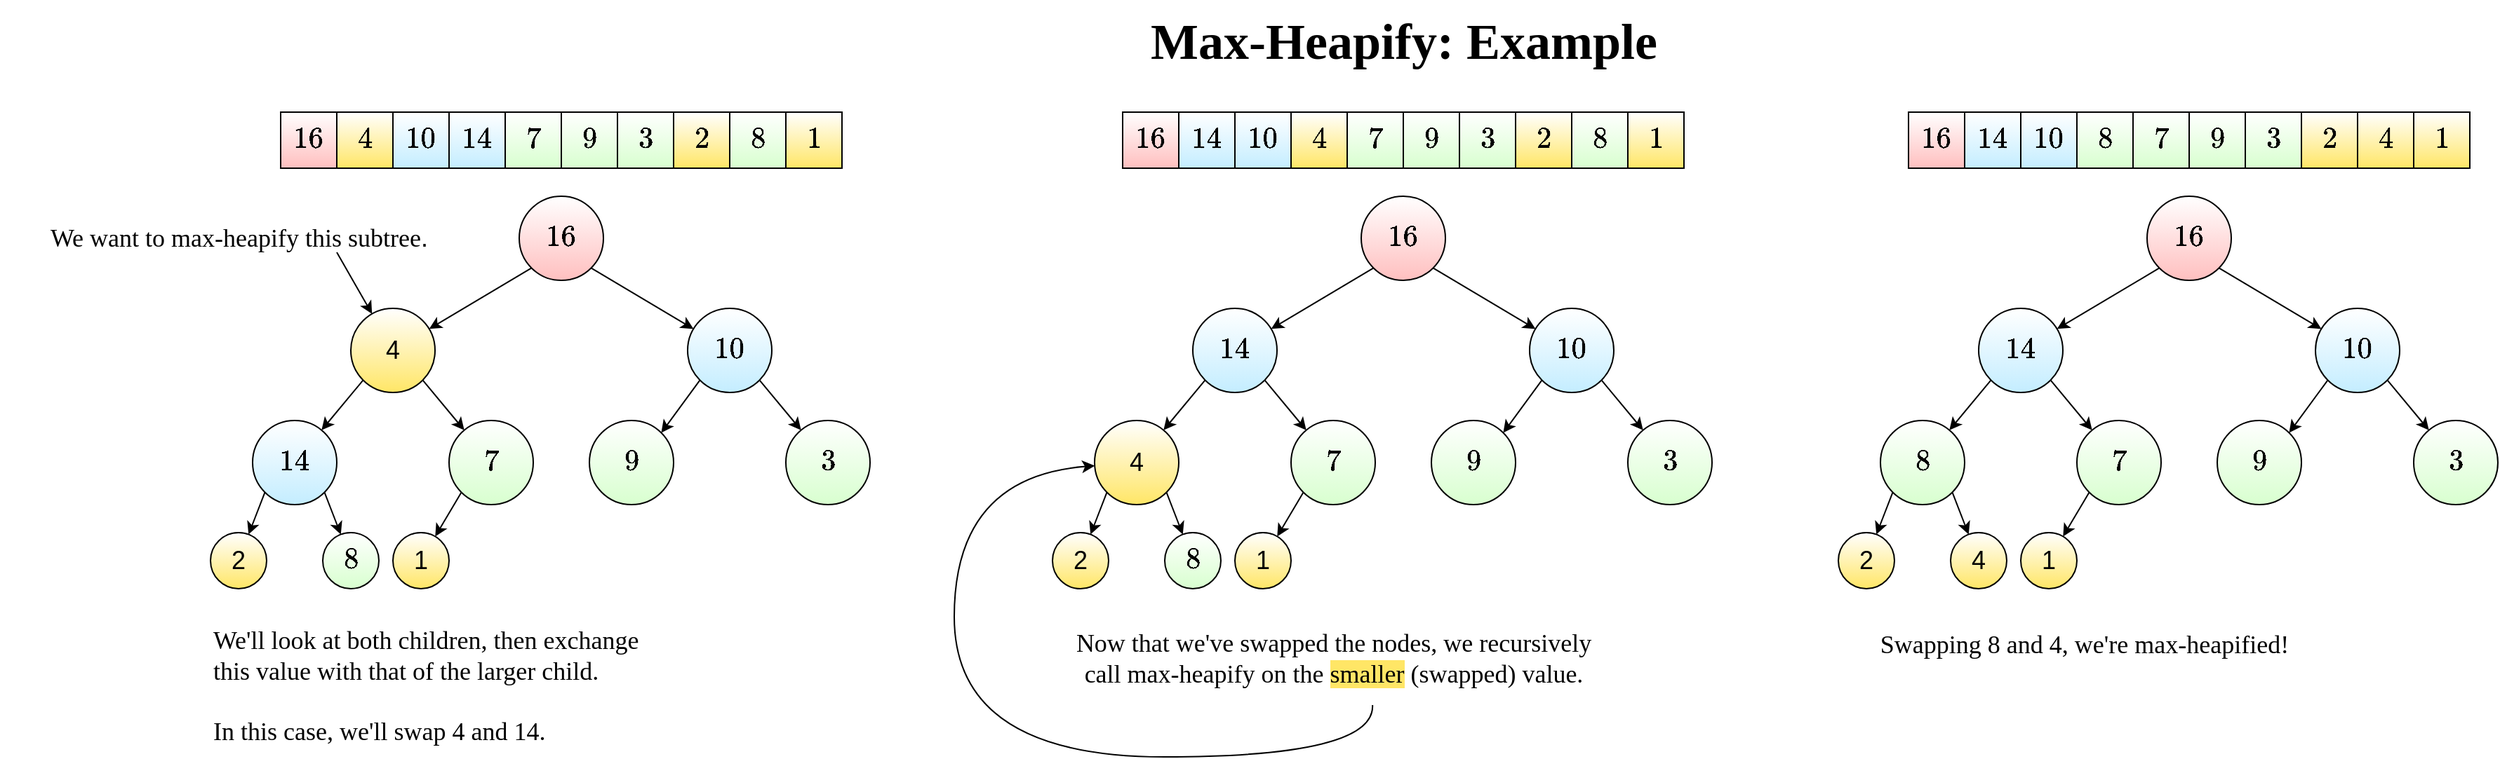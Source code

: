 <mxfile version="20.0.3" type="device"><diagram id="UL42fErLHryAWjHMtS3G" name="Page-1"><mxGraphModel dx="2695" dy="1900" grid="1" gridSize="10" guides="1" tooltips="1" connect="1" arrows="1" fold="1" page="1" pageScale="1" pageWidth="850" pageHeight="1100" math="1" shadow="0"><root><mxCell id="0"/><mxCell id="1" parent="0"/><mxCell id="Ppvxh5egcCvg94HRfDOs-1" value="&lt;div&gt;&lt;font style=&quot;font-size: 18px;&quot;&gt;$$16$$&lt;/font&gt;&lt;/div&gt;" style="rounded=0;whiteSpace=wrap;html=1;gradientColor=#FFBFBF;" vertex="1" parent="1"><mxGeometry x="120" y="140" width="40" height="40" as="geometry"/></mxCell><mxCell id="Ppvxh5egcCvg94HRfDOs-2" value="&lt;font style=&quot;font-size: 18px;&quot;&gt;$$14$$&lt;/font&gt;" style="rounded=0;whiteSpace=wrap;html=1;gradientColor=#C4EDFF;" vertex="1" parent="1"><mxGeometry x="240" y="140" width="40" height="40" as="geometry"/></mxCell><mxCell id="Ppvxh5egcCvg94HRfDOs-3" value="&lt;font style=&quot;font-size: 18px;&quot;&gt;$$10$$&lt;/font&gt;" style="rounded=0;whiteSpace=wrap;html=1;gradientColor=#C4EDFF;" vertex="1" parent="1"><mxGeometry x="200" y="140" width="40" height="40" as="geometry"/></mxCell><mxCell id="Ppvxh5egcCvg94HRfDOs-9" value="&lt;div&gt;&lt;font style=&quot;font-size: 18px;&quot;&gt;$$8$$&lt;/font&gt;&lt;/div&gt;" style="rounded=0;whiteSpace=wrap;html=1;gradientColor=#D8FFCF;" vertex="1" parent="1"><mxGeometry x="440" y="140" width="40" height="40" as="geometry"/></mxCell><mxCell id="Ppvxh5egcCvg94HRfDOs-10" value="&lt;font style=&quot;font-size: 18px;&quot;&gt;$$7$$&lt;/font&gt;" style="rounded=0;whiteSpace=wrap;html=1;gradientColor=#D8FFCF;" vertex="1" parent="1"><mxGeometry x="280" y="140" width="40" height="40" as="geometry"/></mxCell><mxCell id="Ppvxh5egcCvg94HRfDOs-11" value="&lt;font style=&quot;font-size: 18px;&quot;&gt;$$9$$&lt;/font&gt;" style="rounded=0;whiteSpace=wrap;html=1;gradientColor=#D8FFCF;" vertex="1" parent="1"><mxGeometry x="320" y="140" width="40" height="40" as="geometry"/></mxCell><mxCell id="Ppvxh5egcCvg94HRfDOs-12" value="&lt;div&gt;&lt;font style=&quot;font-size: 18px;&quot;&gt;$$3$$&lt;/font&gt;&lt;/div&gt;" style="rounded=0;whiteSpace=wrap;html=1;gradientColor=#D8FFCF;" vertex="1" parent="1"><mxGeometry x="360" y="140" width="40" height="40" as="geometry"/></mxCell><mxCell id="Ppvxh5egcCvg94HRfDOs-13" value="&lt;font style=&quot;font-size: 18px;&quot;&gt;$$2$$&lt;/font&gt;" style="rounded=0;whiteSpace=wrap;html=1;gradientColor=#FFE666;" vertex="1" parent="1"><mxGeometry x="400" y="140" width="40" height="40" as="geometry"/></mxCell><mxCell id="Ppvxh5egcCvg94HRfDOs-14" value="&lt;font style=&quot;font-size: 18px;&quot;&gt;$$4$$&lt;/font&gt;" style="rounded=0;whiteSpace=wrap;html=1;gradientColor=#FFE666;" vertex="1" parent="1"><mxGeometry x="160" y="140" width="40" height="40" as="geometry"/></mxCell><mxCell id="Ppvxh5egcCvg94HRfDOs-15" value="&lt;div&gt;&lt;font style=&quot;font-size: 18px;&quot;&gt;$$1$$&lt;/font&gt;&lt;/div&gt;" style="rounded=0;whiteSpace=wrap;html=1;gradientColor=#FFE666;" vertex="1" parent="1"><mxGeometry x="480" y="140" width="40" height="40" as="geometry"/></mxCell><mxCell id="Ppvxh5egcCvg94HRfDOs-24" style="edgeStyle=none;rounded=0;orthogonalLoop=1;jettySize=auto;html=1;exitX=1;exitY=1;exitDx=0;exitDy=0;fontSize=18;" edge="1" parent="1" source="Ppvxh5egcCvg94HRfDOs-17" target="Ppvxh5egcCvg94HRfDOs-19"><mxGeometry relative="1" as="geometry"/></mxCell><mxCell id="Ppvxh5egcCvg94HRfDOs-50" style="edgeStyle=none;rounded=0;orthogonalLoop=1;jettySize=auto;html=1;exitX=0;exitY=1;exitDx=0;exitDy=0;fontSize=18;" edge="1" parent="1" source="Ppvxh5egcCvg94HRfDOs-17" target="Ppvxh5egcCvg94HRfDOs-33"><mxGeometry relative="1" as="geometry"/></mxCell><mxCell id="Ppvxh5egcCvg94HRfDOs-17" value="$$16$$" style="ellipse;whiteSpace=wrap;html=1;fontSize=18;gradientColor=#FFBFBF;" vertex="1" parent="1"><mxGeometry x="290" y="200" width="60" height="60" as="geometry"/></mxCell><mxCell id="Ppvxh5egcCvg94HRfDOs-47" style="edgeStyle=none;rounded=0;orthogonalLoop=1;jettySize=auto;html=1;exitX=0;exitY=1;exitDx=0;exitDy=0;fontSize=18;" edge="1" parent="1" source="Ppvxh5egcCvg94HRfDOs-18" target="Ppvxh5egcCvg94HRfDOs-39"><mxGeometry relative="1" as="geometry"/></mxCell><mxCell id="Ppvxh5egcCvg94HRfDOs-48" style="edgeStyle=none;rounded=0;orthogonalLoop=1;jettySize=auto;html=1;exitX=1;exitY=1;exitDx=0;exitDy=0;fontSize=18;" edge="1" parent="1" source="Ppvxh5egcCvg94HRfDOs-18" target="Ppvxh5egcCvg94HRfDOs-22"><mxGeometry relative="1" as="geometry"/></mxCell><mxCell id="Ppvxh5egcCvg94HRfDOs-18" value="$$14$$" style="ellipse;whiteSpace=wrap;html=1;fontSize=18;gradientColor=#C4EDFF;" vertex="1" parent="1"><mxGeometry x="100" y="360" width="60" height="60" as="geometry"/></mxCell><mxCell id="Ppvxh5egcCvg94HRfDOs-29" style="edgeStyle=none;rounded=0;orthogonalLoop=1;jettySize=auto;html=1;exitX=0;exitY=1;exitDx=0;exitDy=0;entryX=1;entryY=0;entryDx=0;entryDy=0;fontSize=18;" edge="1" parent="1" source="Ppvxh5egcCvg94HRfDOs-19" target="Ppvxh5egcCvg94HRfDOs-27"><mxGeometry relative="1" as="geometry"/></mxCell><mxCell id="Ppvxh5egcCvg94HRfDOs-30" style="edgeStyle=none;rounded=0;orthogonalLoop=1;jettySize=auto;html=1;exitX=1;exitY=1;exitDx=0;exitDy=0;fontSize=18;" edge="1" parent="1" source="Ppvxh5egcCvg94HRfDOs-19" target="Ppvxh5egcCvg94HRfDOs-28"><mxGeometry relative="1" as="geometry"/></mxCell><mxCell id="Ppvxh5egcCvg94HRfDOs-19" value="$$10$$" style="ellipse;whiteSpace=wrap;html=1;fontSize=18;gradientColor=#C4EDFF;" vertex="1" parent="1"><mxGeometry x="410" y="280" width="60" height="60" as="geometry"/></mxCell><mxCell id="Ppvxh5egcCvg94HRfDOs-22" value="$$8$$" style="ellipse;whiteSpace=wrap;html=1;fontSize=18;gradientColor=#D8FFCF;" vertex="1" parent="1"><mxGeometry x="150" y="440" width="40" height="40" as="geometry"/></mxCell><mxCell id="Ppvxh5egcCvg94HRfDOs-44" style="edgeStyle=none;rounded=0;orthogonalLoop=1;jettySize=auto;html=1;exitX=0;exitY=1;exitDx=0;exitDy=0;fontSize=18;" edge="1" parent="1" source="Ppvxh5egcCvg94HRfDOs-23" target="Ppvxh5egcCvg94HRfDOs-41"><mxGeometry relative="1" as="geometry"/></mxCell><mxCell id="Ppvxh5egcCvg94HRfDOs-23" value="$$7$$" style="ellipse;whiteSpace=wrap;html=1;fontSize=18;gradientColor=#D8FFCF;" vertex="1" parent="1"><mxGeometry x="240" y="360" width="60" height="60" as="geometry"/></mxCell><mxCell id="Ppvxh5egcCvg94HRfDOs-27" value="$$9$$" style="ellipse;whiteSpace=wrap;html=1;fontSize=18;gradientColor=#D8FFCF;" vertex="1" parent="1"><mxGeometry x="340" y="360" width="60" height="60" as="geometry"/></mxCell><mxCell id="Ppvxh5egcCvg94HRfDOs-28" value="$$3$$" style="ellipse;whiteSpace=wrap;html=1;fontSize=18;gradientColor=#D8FFCF;" vertex="1" parent="1"><mxGeometry x="480" y="360" width="60" height="60" as="geometry"/></mxCell><mxCell id="Ppvxh5egcCvg94HRfDOs-45" style="edgeStyle=none;rounded=0;orthogonalLoop=1;jettySize=auto;html=1;exitX=0;exitY=1;exitDx=0;exitDy=0;fontSize=18;" edge="1" parent="1" source="Ppvxh5egcCvg94HRfDOs-33" target="Ppvxh5egcCvg94HRfDOs-18"><mxGeometry relative="1" as="geometry"/></mxCell><mxCell id="Ppvxh5egcCvg94HRfDOs-46" style="edgeStyle=none;rounded=0;orthogonalLoop=1;jettySize=auto;html=1;exitX=1;exitY=1;exitDx=0;exitDy=0;fontSize=18;" edge="1" parent="1" source="Ppvxh5egcCvg94HRfDOs-33" target="Ppvxh5egcCvg94HRfDOs-23"><mxGeometry relative="1" as="geometry"/></mxCell><mxCell id="Ppvxh5egcCvg94HRfDOs-33" value="4" style="ellipse;whiteSpace=wrap;html=1;fontSize=18;gradientColor=#FFE666;" vertex="1" parent="1"><mxGeometry x="170" y="280" width="60" height="60" as="geometry"/></mxCell><mxCell id="Ppvxh5egcCvg94HRfDOs-39" value="2" style="ellipse;whiteSpace=wrap;html=1;fontSize=18;gradientColor=#FFE666;" vertex="1" parent="1"><mxGeometry x="70" y="440" width="40" height="40" as="geometry"/></mxCell><mxCell id="Ppvxh5egcCvg94HRfDOs-41" value="1" style="ellipse;whiteSpace=wrap;html=1;fontSize=18;gradientColor=#FFE666;" vertex="1" parent="1"><mxGeometry x="200" y="440" width="40" height="40" as="geometry"/></mxCell><mxCell id="Ppvxh5egcCvg94HRfDOs-51" value="&lt;div&gt;&lt;font style=&quot;font-size: 18px;&quot;&gt;$$16$$&lt;/font&gt;&lt;/div&gt;" style="rounded=0;whiteSpace=wrap;html=1;gradientColor=#FFBFBF;" vertex="1" parent="1"><mxGeometry x="720" y="140" width="40" height="40" as="geometry"/></mxCell><mxCell id="Ppvxh5egcCvg94HRfDOs-52" value="&lt;font style=&quot;font-size: 18px;&quot;&gt;$$14$$&lt;/font&gt;" style="rounded=0;whiteSpace=wrap;html=1;gradientColor=#C4EDFF;" vertex="1" parent="1"><mxGeometry x="760" y="140" width="40" height="40" as="geometry"/></mxCell><mxCell id="Ppvxh5egcCvg94HRfDOs-53" value="&lt;font style=&quot;font-size: 18px;&quot;&gt;$$10$$&lt;/font&gt;" style="rounded=0;whiteSpace=wrap;html=1;gradientColor=#C4EDFF;" vertex="1" parent="1"><mxGeometry x="800" y="140" width="40" height="40" as="geometry"/></mxCell><mxCell id="Ppvxh5egcCvg94HRfDOs-54" value="&lt;div&gt;&lt;font style=&quot;font-size: 18px;&quot;&gt;$$8$$&lt;/font&gt;&lt;/div&gt;" style="rounded=0;whiteSpace=wrap;html=1;gradientColor=#D8FFCF;" vertex="1" parent="1"><mxGeometry x="1040" y="140" width="40" height="40" as="geometry"/></mxCell><mxCell id="Ppvxh5egcCvg94HRfDOs-55" value="&lt;font style=&quot;font-size: 18px;&quot;&gt;$$7$$&lt;/font&gt;" style="rounded=0;whiteSpace=wrap;html=1;gradientColor=#D8FFCF;" vertex="1" parent="1"><mxGeometry x="880" y="140" width="40" height="40" as="geometry"/></mxCell><mxCell id="Ppvxh5egcCvg94HRfDOs-56" value="&lt;font style=&quot;font-size: 18px;&quot;&gt;$$9$$&lt;/font&gt;" style="rounded=0;whiteSpace=wrap;html=1;gradientColor=#D8FFCF;" vertex="1" parent="1"><mxGeometry x="920" y="140" width="40" height="40" as="geometry"/></mxCell><mxCell id="Ppvxh5egcCvg94HRfDOs-57" value="&lt;div&gt;&lt;font style=&quot;font-size: 18px;&quot;&gt;$$3$$&lt;/font&gt;&lt;/div&gt;" style="rounded=0;whiteSpace=wrap;html=1;gradientColor=#D8FFCF;" vertex="1" parent="1"><mxGeometry x="960" y="140" width="40" height="40" as="geometry"/></mxCell><mxCell id="Ppvxh5egcCvg94HRfDOs-58" value="&lt;font style=&quot;font-size: 18px;&quot;&gt;$$2$$&lt;/font&gt;" style="rounded=0;whiteSpace=wrap;html=1;gradientColor=#FFE666;" vertex="1" parent="1"><mxGeometry x="1000" y="140" width="40" height="40" as="geometry"/></mxCell><mxCell id="Ppvxh5egcCvg94HRfDOs-59" value="&lt;font style=&quot;font-size: 18px;&quot;&gt;$$4$$&lt;/font&gt;" style="rounded=0;whiteSpace=wrap;html=1;gradientColor=#FFE666;" vertex="1" parent="1"><mxGeometry x="840" y="140" width="40" height="40" as="geometry"/></mxCell><mxCell id="Ppvxh5egcCvg94HRfDOs-60" value="&lt;div&gt;&lt;font style=&quot;font-size: 18px;&quot;&gt;$$1$$&lt;/font&gt;&lt;/div&gt;" style="rounded=0;whiteSpace=wrap;html=1;gradientColor=#FFE666;" vertex="1" parent="1"><mxGeometry x="1080" y="140" width="40" height="40" as="geometry"/></mxCell><mxCell id="Ppvxh5egcCvg94HRfDOs-61" style="edgeStyle=none;rounded=0;orthogonalLoop=1;jettySize=auto;html=1;exitX=1;exitY=1;exitDx=0;exitDy=0;fontSize=18;" edge="1" source="Ppvxh5egcCvg94HRfDOs-63" target="Ppvxh5egcCvg94HRfDOs-69" parent="1"><mxGeometry relative="1" as="geometry"/></mxCell><mxCell id="Ppvxh5egcCvg94HRfDOs-86" style="edgeStyle=none;rounded=0;orthogonalLoop=1;jettySize=auto;html=1;exitX=0;exitY=1;exitDx=0;exitDy=0;fontFamily=Iosevka;fontSource=https%3A%2F%2Ffonts.googleapis.com%2Fcss%3Ffamily%3DIosevka;fontSize=18;" edge="1" parent="1" source="Ppvxh5egcCvg94HRfDOs-63" target="Ppvxh5egcCvg94HRfDOs-66"><mxGeometry relative="1" as="geometry"/></mxCell><mxCell id="Ppvxh5egcCvg94HRfDOs-63" value="$$16$$" style="ellipse;whiteSpace=wrap;html=1;fontSize=18;gradientColor=#FFBFBF;" vertex="1" parent="1"><mxGeometry x="890" y="200" width="60" height="60" as="geometry"/></mxCell><mxCell id="Ppvxh5egcCvg94HRfDOs-87" style="edgeStyle=none;rounded=0;orthogonalLoop=1;jettySize=auto;html=1;exitX=0;exitY=1;exitDx=0;exitDy=0;fontFamily=Iosevka;fontSource=https%3A%2F%2Ffonts.googleapis.com%2Fcss%3Ffamily%3DIosevka;fontSize=18;" edge="1" parent="1" source="Ppvxh5egcCvg94HRfDOs-66" target="Ppvxh5egcCvg94HRfDOs-77"><mxGeometry relative="1" as="geometry"/></mxCell><mxCell id="Ppvxh5egcCvg94HRfDOs-88" style="edgeStyle=none;rounded=0;orthogonalLoop=1;jettySize=auto;html=1;exitX=1;exitY=1;exitDx=0;exitDy=0;fontFamily=Iosevka;fontSource=https%3A%2F%2Ffonts.googleapis.com%2Fcss%3Ffamily%3DIosevka;fontSize=18;" edge="1" parent="1" source="Ppvxh5egcCvg94HRfDOs-66" target="Ppvxh5egcCvg94HRfDOs-72"><mxGeometry relative="1" as="geometry"/></mxCell><mxCell id="Ppvxh5egcCvg94HRfDOs-66" value="$$14$$" style="ellipse;whiteSpace=wrap;html=1;fontSize=18;gradientColor=#C4EDFF;" vertex="1" parent="1"><mxGeometry x="770" y="280" width="60" height="60" as="geometry"/></mxCell><mxCell id="Ppvxh5egcCvg94HRfDOs-67" style="edgeStyle=none;rounded=0;orthogonalLoop=1;jettySize=auto;html=1;exitX=0;exitY=1;exitDx=0;exitDy=0;entryX=1;entryY=0;entryDx=0;entryDy=0;fontSize=18;" edge="1" source="Ppvxh5egcCvg94HRfDOs-69" target="Ppvxh5egcCvg94HRfDOs-73" parent="1"><mxGeometry relative="1" as="geometry"/></mxCell><mxCell id="Ppvxh5egcCvg94HRfDOs-68" style="edgeStyle=none;rounded=0;orthogonalLoop=1;jettySize=auto;html=1;exitX=1;exitY=1;exitDx=0;exitDy=0;fontSize=18;" edge="1" source="Ppvxh5egcCvg94HRfDOs-69" target="Ppvxh5egcCvg94HRfDOs-74" parent="1"><mxGeometry relative="1" as="geometry"/></mxCell><mxCell id="Ppvxh5egcCvg94HRfDOs-69" value="$$10$$" style="ellipse;whiteSpace=wrap;html=1;fontSize=18;gradientColor=#C4EDFF;" vertex="1" parent="1"><mxGeometry x="1010" y="280" width="60" height="60" as="geometry"/></mxCell><mxCell id="Ppvxh5egcCvg94HRfDOs-70" value="$$8$$" style="ellipse;whiteSpace=wrap;html=1;fontSize=18;gradientColor=#D8FFCF;" vertex="1" parent="1"><mxGeometry x="750" y="440" width="40" height="40" as="geometry"/></mxCell><mxCell id="Ppvxh5egcCvg94HRfDOs-71" style="edgeStyle=none;rounded=0;orthogonalLoop=1;jettySize=auto;html=1;exitX=0;exitY=1;exitDx=0;exitDy=0;fontSize=18;" edge="1" source="Ppvxh5egcCvg94HRfDOs-72" target="Ppvxh5egcCvg94HRfDOs-79" parent="1"><mxGeometry relative="1" as="geometry"/></mxCell><mxCell id="Ppvxh5egcCvg94HRfDOs-72" value="$$7$$" style="ellipse;whiteSpace=wrap;html=1;fontSize=18;gradientColor=#D8FFCF;" vertex="1" parent="1"><mxGeometry x="840" y="360" width="60" height="60" as="geometry"/></mxCell><mxCell id="Ppvxh5egcCvg94HRfDOs-73" value="$$9$$" style="ellipse;whiteSpace=wrap;html=1;fontSize=18;gradientColor=#D8FFCF;" vertex="1" parent="1"><mxGeometry x="940" y="360" width="60" height="60" as="geometry"/></mxCell><mxCell id="Ppvxh5egcCvg94HRfDOs-74" value="$$3$$" style="ellipse;whiteSpace=wrap;html=1;fontSize=18;gradientColor=#D8FFCF;" vertex="1" parent="1"><mxGeometry x="1080" y="360" width="60" height="60" as="geometry"/></mxCell><mxCell id="Ppvxh5egcCvg94HRfDOs-89" style="edgeStyle=none;rounded=0;orthogonalLoop=1;jettySize=auto;html=1;exitX=0;exitY=1;exitDx=0;exitDy=0;fontFamily=Iosevka;fontSource=https%3A%2F%2Ffonts.googleapis.com%2Fcss%3Ffamily%3DIosevka;fontSize=18;" edge="1" parent="1" source="Ppvxh5egcCvg94HRfDOs-77" target="Ppvxh5egcCvg94HRfDOs-78"><mxGeometry relative="1" as="geometry"/></mxCell><mxCell id="Ppvxh5egcCvg94HRfDOs-90" style="edgeStyle=none;rounded=0;orthogonalLoop=1;jettySize=auto;html=1;exitX=1;exitY=1;exitDx=0;exitDy=0;fontFamily=Iosevka;fontSource=https%3A%2F%2Ffonts.googleapis.com%2Fcss%3Ffamily%3DIosevka;fontSize=18;" edge="1" parent="1" source="Ppvxh5egcCvg94HRfDOs-77" target="Ppvxh5egcCvg94HRfDOs-70"><mxGeometry relative="1" as="geometry"/></mxCell><mxCell id="Ppvxh5egcCvg94HRfDOs-77" value="4" style="ellipse;whiteSpace=wrap;html=1;fontSize=18;gradientColor=#FFE666;" vertex="1" parent="1"><mxGeometry x="700" y="360" width="60" height="60" as="geometry"/></mxCell><mxCell id="Ppvxh5egcCvg94HRfDOs-78" value="2" style="ellipse;whiteSpace=wrap;html=1;fontSize=18;gradientColor=#FFE666;" vertex="1" parent="1"><mxGeometry x="670" y="440" width="40" height="40" as="geometry"/></mxCell><mxCell id="Ppvxh5egcCvg94HRfDOs-79" value="1" style="ellipse;whiteSpace=wrap;html=1;fontSize=18;gradientColor=#FFE666;" vertex="1" parent="1"><mxGeometry x="800" y="440" width="40" height="40" as="geometry"/></mxCell><mxCell id="Ppvxh5egcCvg94HRfDOs-81" value="" style="endArrow=classic;html=1;rounded=0;fontSize=18;" edge="1" parent="1" target="Ppvxh5egcCvg94HRfDOs-33"><mxGeometry width="50" height="50" relative="1" as="geometry"><mxPoint x="160" y="240" as="sourcePoint"/><mxPoint x="160" y="310" as="targetPoint"/></mxGeometry></mxCell><mxCell id="Ppvxh5egcCvg94HRfDOs-82" value="&lt;font data-font-src=&quot;https://fonts.googleapis.com/css?family=Iosevka&quot; face=&quot;Iosevka&quot;&gt;We want to max-heapify this subtree&lt;/font&gt;." style="text;html=1;align=center;verticalAlign=middle;resizable=0;points=[];autosize=1;strokeColor=none;fillColor=none;fontSize=18;" vertex="1" parent="1"><mxGeometry x="-80" y="210" width="340" height="40" as="geometry"/></mxCell><mxCell id="Ppvxh5egcCvg94HRfDOs-83" value="&lt;div align=&quot;left&quot;&gt;We'll look at both children, then exchange&lt;/div&gt;&lt;div align=&quot;left&quot;&gt;this value with that of the larger child.&lt;/div&gt;&lt;div align=&quot;left&quot;&gt;&lt;br&gt;&lt;/div&gt;&lt;div align=&quot;left&quot;&gt;In this case, we'll swap 4 and 14.&lt;br&gt;&lt;/div&gt;" style="text;html=1;align=left;verticalAlign=middle;resizable=0;points=[];autosize=1;strokeColor=none;fillColor=none;fontSize=18;fontFamily=Iosevka;" vertex="1" parent="1"><mxGeometry x="70" y="500" width="400" height="100" as="geometry"/></mxCell><mxCell id="Ppvxh5egcCvg94HRfDOs-91" value="&lt;div&gt;Now that we've swapped the nodes, we recursively&lt;/div&gt;&lt;div&gt;call max-heapify on the &lt;span style=&quot;background-color: rgb(255, 230, 102);&quot;&gt;smaller&lt;/span&gt; (swapped) value.&lt;/div&gt;" style="text;html=1;align=center;verticalAlign=middle;resizable=0;points=[];autosize=1;strokeColor=none;fillColor=none;fontSize=18;fontFamily=Iosevka;" vertex="1" parent="1"><mxGeometry x="640" y="500" width="460" height="60" as="geometry"/></mxCell><mxCell id="Ppvxh5egcCvg94HRfDOs-92" value="" style="curved=1;endArrow=classic;html=1;rounded=0;fontFamily=Iosevka;fontSource=https%3A%2F%2Ffonts.googleapis.com%2Fcss%3Ffamily%3DIosevka;fontSize=18;exitX=0.561;exitY=1.05;exitDx=0;exitDy=0;exitPerimeter=0;" edge="1" parent="1" source="Ppvxh5egcCvg94HRfDOs-91" target="Ppvxh5egcCvg94HRfDOs-77"><mxGeometry width="50" height="50" relative="1" as="geometry"><mxPoint x="900" y="580" as="sourcePoint"/><mxPoint x="680" y="390" as="targetPoint"/><Array as="points"><mxPoint x="900" y="600"/><mxPoint x="600" y="600"/><mxPoint x="600" y="400"/></Array></mxGeometry></mxCell><mxCell id="Ppvxh5egcCvg94HRfDOs-124" value="&lt;div&gt;&lt;font style=&quot;font-size: 18px;&quot;&gt;$$16$$&lt;/font&gt;&lt;/div&gt;" style="rounded=0;whiteSpace=wrap;html=1;gradientColor=#FFBFBF;" vertex="1" parent="1"><mxGeometry x="1280" y="140" width="40" height="40" as="geometry"/></mxCell><mxCell id="Ppvxh5egcCvg94HRfDOs-125" value="&lt;font style=&quot;font-size: 18px;&quot;&gt;$$14$$&lt;/font&gt;" style="rounded=0;whiteSpace=wrap;html=1;gradientColor=#C4EDFF;" vertex="1" parent="1"><mxGeometry x="1320" y="140" width="40" height="40" as="geometry"/></mxCell><mxCell id="Ppvxh5egcCvg94HRfDOs-126" value="&lt;font style=&quot;font-size: 18px;&quot;&gt;$$10$$&lt;/font&gt;" style="rounded=0;whiteSpace=wrap;html=1;gradientColor=#C4EDFF;" vertex="1" parent="1"><mxGeometry x="1360" y="140" width="40" height="40" as="geometry"/></mxCell><mxCell id="Ppvxh5egcCvg94HRfDOs-127" value="&lt;div&gt;&lt;font style=&quot;font-size: 18px;&quot;&gt;$$8$$&lt;/font&gt;&lt;/div&gt;" style="rounded=0;whiteSpace=wrap;html=1;gradientColor=#D8FFCF;" vertex="1" parent="1"><mxGeometry x="1400" y="140" width="40" height="40" as="geometry"/></mxCell><mxCell id="Ppvxh5egcCvg94HRfDOs-128" value="&lt;font style=&quot;font-size: 18px;&quot;&gt;$$7$$&lt;/font&gt;" style="rounded=0;whiteSpace=wrap;html=1;gradientColor=#D8FFCF;" vertex="1" parent="1"><mxGeometry x="1440" y="140" width="40" height="40" as="geometry"/></mxCell><mxCell id="Ppvxh5egcCvg94HRfDOs-129" value="&lt;font style=&quot;font-size: 18px;&quot;&gt;$$9$$&lt;/font&gt;" style="rounded=0;whiteSpace=wrap;html=1;gradientColor=#D8FFCF;" vertex="1" parent="1"><mxGeometry x="1480" y="140" width="40" height="40" as="geometry"/></mxCell><mxCell id="Ppvxh5egcCvg94HRfDOs-130" value="&lt;div&gt;&lt;font style=&quot;font-size: 18px;&quot;&gt;$$3$$&lt;/font&gt;&lt;/div&gt;" style="rounded=0;whiteSpace=wrap;html=1;gradientColor=#D8FFCF;" vertex="1" parent="1"><mxGeometry x="1520" y="140" width="40" height="40" as="geometry"/></mxCell><mxCell id="Ppvxh5egcCvg94HRfDOs-131" value="&lt;font style=&quot;font-size: 18px;&quot;&gt;$$2$$&lt;/font&gt;" style="rounded=0;whiteSpace=wrap;html=1;gradientColor=#FFE666;" vertex="1" parent="1"><mxGeometry x="1560" y="140" width="40" height="40" as="geometry"/></mxCell><mxCell id="Ppvxh5egcCvg94HRfDOs-132" value="&lt;font style=&quot;font-size: 18px;&quot;&gt;$$4$$&lt;/font&gt;" style="rounded=0;whiteSpace=wrap;html=1;gradientColor=#FFE666;" vertex="1" parent="1"><mxGeometry x="1600" y="140" width="40" height="40" as="geometry"/></mxCell><mxCell id="Ppvxh5egcCvg94HRfDOs-133" value="&lt;div&gt;&lt;font style=&quot;font-size: 18px;&quot;&gt;$$1$$&lt;/font&gt;&lt;/div&gt;" style="rounded=0;whiteSpace=wrap;html=1;gradientColor=#FFE666;" vertex="1" parent="1"><mxGeometry x="1640" y="140" width="40" height="40" as="geometry"/></mxCell><mxCell id="Ppvxh5egcCvg94HRfDOs-134" style="edgeStyle=none;rounded=0;orthogonalLoop=1;jettySize=auto;html=1;exitX=1;exitY=1;exitDx=0;exitDy=0;fontSize=18;" edge="1" source="Ppvxh5egcCvg94HRfDOs-136" target="Ppvxh5egcCvg94HRfDOs-142" parent="1"><mxGeometry relative="1" as="geometry"/></mxCell><mxCell id="Ppvxh5egcCvg94HRfDOs-135" style="edgeStyle=none;rounded=0;orthogonalLoop=1;jettySize=auto;html=1;exitX=0;exitY=1;exitDx=0;exitDy=0;fontFamily=Iosevka;fontSource=https%3A%2F%2Ffonts.googleapis.com%2Fcss%3Ffamily%3DIosevka;fontSize=18;" edge="1" source="Ppvxh5egcCvg94HRfDOs-136" target="Ppvxh5egcCvg94HRfDOs-139" parent="1"><mxGeometry relative="1" as="geometry"/></mxCell><mxCell id="Ppvxh5egcCvg94HRfDOs-136" value="$$16$$" style="ellipse;whiteSpace=wrap;html=1;fontSize=18;gradientColor=#FFBFBF;" vertex="1" parent="1"><mxGeometry x="1450" y="200" width="60" height="60" as="geometry"/></mxCell><mxCell id="Ppvxh5egcCvg94HRfDOs-138" style="edgeStyle=none;rounded=0;orthogonalLoop=1;jettySize=auto;html=1;exitX=1;exitY=1;exitDx=0;exitDy=0;fontFamily=Iosevka;fontSource=https%3A%2F%2Ffonts.googleapis.com%2Fcss%3Ffamily%3DIosevka;fontSize=18;" edge="1" source="Ppvxh5egcCvg94HRfDOs-139" target="Ppvxh5egcCvg94HRfDOs-145" parent="1"><mxGeometry relative="1" as="geometry"/></mxCell><mxCell id="Ppvxh5egcCvg94HRfDOs-153" style="edgeStyle=none;rounded=0;orthogonalLoop=1;jettySize=auto;html=1;exitX=0;exitY=1;exitDx=0;exitDy=0;fontFamily=Iosevka;fontSource=https%3A%2F%2Ffonts.googleapis.com%2Fcss%3Ffamily%3DIosevka;fontSize=18;" edge="1" parent="1" source="Ppvxh5egcCvg94HRfDOs-139" target="Ppvxh5egcCvg94HRfDOs-143"><mxGeometry relative="1" as="geometry"/></mxCell><mxCell id="Ppvxh5egcCvg94HRfDOs-139" value="$$14$$" style="ellipse;whiteSpace=wrap;html=1;fontSize=18;gradientColor=#C4EDFF;" vertex="1" parent="1"><mxGeometry x="1330" y="280" width="60" height="60" as="geometry"/></mxCell><mxCell id="Ppvxh5egcCvg94HRfDOs-140" style="edgeStyle=none;rounded=0;orthogonalLoop=1;jettySize=auto;html=1;exitX=0;exitY=1;exitDx=0;exitDy=0;entryX=1;entryY=0;entryDx=0;entryDy=0;fontSize=18;" edge="1" source="Ppvxh5egcCvg94HRfDOs-142" target="Ppvxh5egcCvg94HRfDOs-146" parent="1"><mxGeometry relative="1" as="geometry"/></mxCell><mxCell id="Ppvxh5egcCvg94HRfDOs-141" style="edgeStyle=none;rounded=0;orthogonalLoop=1;jettySize=auto;html=1;exitX=1;exitY=1;exitDx=0;exitDy=0;fontSize=18;" edge="1" source="Ppvxh5egcCvg94HRfDOs-142" target="Ppvxh5egcCvg94HRfDOs-147" parent="1"><mxGeometry relative="1" as="geometry"/></mxCell><mxCell id="Ppvxh5egcCvg94HRfDOs-142" value="$$10$$" style="ellipse;whiteSpace=wrap;html=1;fontSize=18;gradientColor=#C4EDFF;" vertex="1" parent="1"><mxGeometry x="1570" y="280" width="60" height="60" as="geometry"/></mxCell><mxCell id="Ppvxh5egcCvg94HRfDOs-154" style="edgeStyle=none;rounded=0;orthogonalLoop=1;jettySize=auto;html=1;exitX=0;exitY=1;exitDx=0;exitDy=0;fontFamily=Iosevka;fontSource=https%3A%2F%2Ffonts.googleapis.com%2Fcss%3Ffamily%3DIosevka;fontSize=18;" edge="1" parent="1" source="Ppvxh5egcCvg94HRfDOs-143" target="Ppvxh5egcCvg94HRfDOs-151"><mxGeometry relative="1" as="geometry"/></mxCell><mxCell id="Ppvxh5egcCvg94HRfDOs-155" style="edgeStyle=none;rounded=0;orthogonalLoop=1;jettySize=auto;html=1;exitX=1;exitY=1;exitDx=0;exitDy=0;fontFamily=Iosevka;fontSource=https%3A%2F%2Ffonts.googleapis.com%2Fcss%3Ffamily%3DIosevka;fontSize=18;" edge="1" parent="1" source="Ppvxh5egcCvg94HRfDOs-143" target="Ppvxh5egcCvg94HRfDOs-150"><mxGeometry relative="1" as="geometry"/></mxCell><mxCell id="Ppvxh5egcCvg94HRfDOs-143" value="$$8$$" style="ellipse;whiteSpace=wrap;html=1;fontSize=18;gradientColor=#D8FFCF;" vertex="1" parent="1"><mxGeometry x="1260" y="360" width="60" height="60" as="geometry"/></mxCell><mxCell id="Ppvxh5egcCvg94HRfDOs-144" style="edgeStyle=none;rounded=0;orthogonalLoop=1;jettySize=auto;html=1;exitX=0;exitY=1;exitDx=0;exitDy=0;fontSize=18;" edge="1" source="Ppvxh5egcCvg94HRfDOs-145" target="Ppvxh5egcCvg94HRfDOs-152" parent="1"><mxGeometry relative="1" as="geometry"/></mxCell><mxCell id="Ppvxh5egcCvg94HRfDOs-145" value="$$7$$" style="ellipse;whiteSpace=wrap;html=1;fontSize=18;gradientColor=#D8FFCF;" vertex="1" parent="1"><mxGeometry x="1400" y="360" width="60" height="60" as="geometry"/></mxCell><mxCell id="Ppvxh5egcCvg94HRfDOs-146" value="$$9$$" style="ellipse;whiteSpace=wrap;html=1;fontSize=18;gradientColor=#D8FFCF;" vertex="1" parent="1"><mxGeometry x="1500" y="360" width="60" height="60" as="geometry"/></mxCell><mxCell id="Ppvxh5egcCvg94HRfDOs-147" value="$$3$$" style="ellipse;whiteSpace=wrap;html=1;fontSize=18;gradientColor=#D8FFCF;" vertex="1" parent="1"><mxGeometry x="1640" y="360" width="60" height="60" as="geometry"/></mxCell><mxCell id="Ppvxh5egcCvg94HRfDOs-150" value="4" style="ellipse;whiteSpace=wrap;html=1;fontSize=18;gradientColor=#FFE666;" vertex="1" parent="1"><mxGeometry x="1310" y="440" width="40" height="40" as="geometry"/></mxCell><mxCell id="Ppvxh5egcCvg94HRfDOs-151" value="2" style="ellipse;whiteSpace=wrap;html=1;fontSize=18;gradientColor=#FFE666;" vertex="1" parent="1"><mxGeometry x="1230" y="440" width="40" height="40" as="geometry"/></mxCell><mxCell id="Ppvxh5egcCvg94HRfDOs-152" value="1" style="ellipse;whiteSpace=wrap;html=1;fontSize=18;gradientColor=#FFE666;" vertex="1" parent="1"><mxGeometry x="1360" y="440" width="40" height="40" as="geometry"/></mxCell><mxCell id="Ppvxh5egcCvg94HRfDOs-156" value="Swapping 8 and 4, we're max-heapified!" style="text;html=1;align=center;verticalAlign=middle;resizable=0;points=[];autosize=1;strokeColor=none;fillColor=none;fontSize=18;fontFamily=Iosevka;" vertex="1" parent="1"><mxGeometry x="1220" y="500" width="370" height="40" as="geometry"/></mxCell><mxCell id="Ppvxh5egcCvg94HRfDOs-157" value="&lt;b&gt;&lt;font style=&quot;font-size: 36px;&quot;&gt;Max-Heapify: Example&lt;br&gt;&lt;/font&gt;&lt;/b&gt;" style="text;html=1;align=center;verticalAlign=middle;resizable=0;points=[];autosize=1;strokeColor=none;fillColor=none;fontSize=18;fontFamily=Iosevka;" vertex="1" parent="1"><mxGeometry x="730" y="60" width="380" height="60" as="geometry"/></mxCell></root></mxGraphModel></diagram></mxfile>